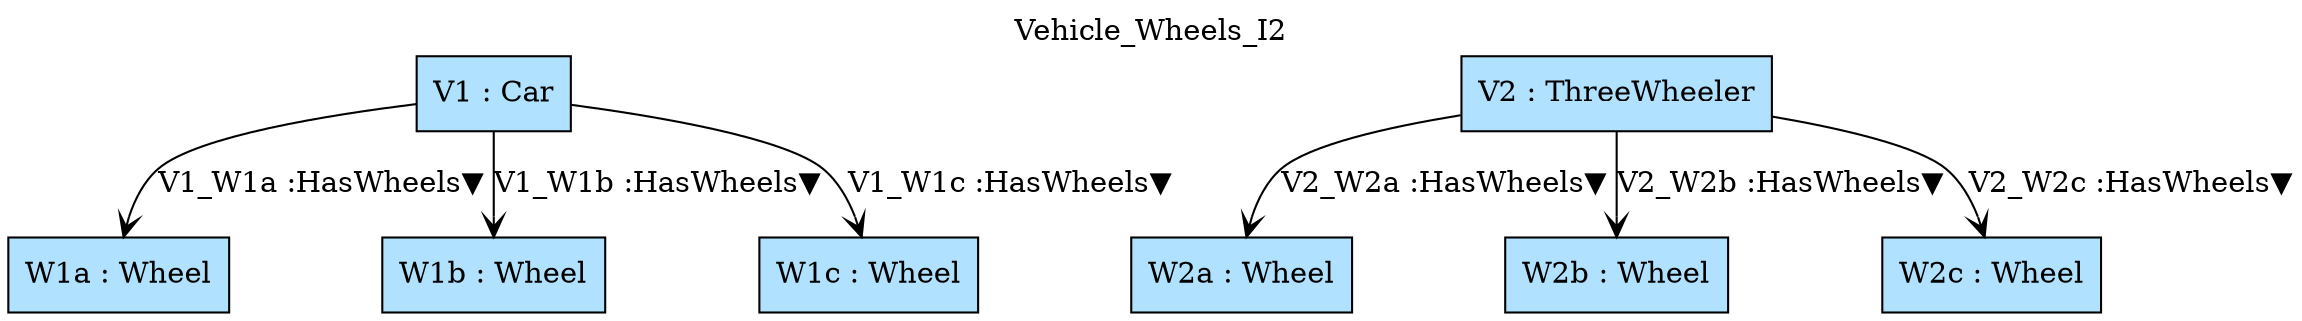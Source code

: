 digraph {graph[label=Vehicle_Wheels_I2,labelloc=tl,labelfontsize=12];
"W1a"[shape=box,fillcolor=lightskyblue1,style = filled,label="W1a : Wheel"];
"W1b"[shape=box,fillcolor=lightskyblue1,style = filled,label="W1b : Wheel"];
"V1"[shape=box,fillcolor=lightskyblue1,style = filled,label="V1 : Car"];
"W1c"[shape=box,fillcolor=lightskyblue1,style = filled,label="W1c : Wheel"];
"W2a"[shape=box,fillcolor=lightskyblue1,style = filled,label="W2a : Wheel"];
"W2b"[shape=box,fillcolor=lightskyblue1,style = filled,label="W2b : Wheel"];
"V2"[shape=box,fillcolor=lightskyblue1,style = filled,label="V2 : ThreeWheeler"];
"W2c"[shape=box,fillcolor=lightskyblue1,style = filled,label="W2c : Wheel"];

"V1"->"W1a"[label="V1_W1a :HasWheels▼",arrowhead=vee];
"V1"->"W1b"[label="V1_W1b :HasWheels▼",arrowhead=vee];
"V1"->"W1c"[label="V1_W1c :HasWheels▼",arrowhead=vee];
"V2"->"W2a"[label="V2_W2a :HasWheels▼",arrowhead=vee];
"V2"->"W2b"[label="V2_W2b :HasWheels▼",arrowhead=vee];
"V2"->"W2c"[label="V2_W2c :HasWheels▼",arrowhead=vee];
}